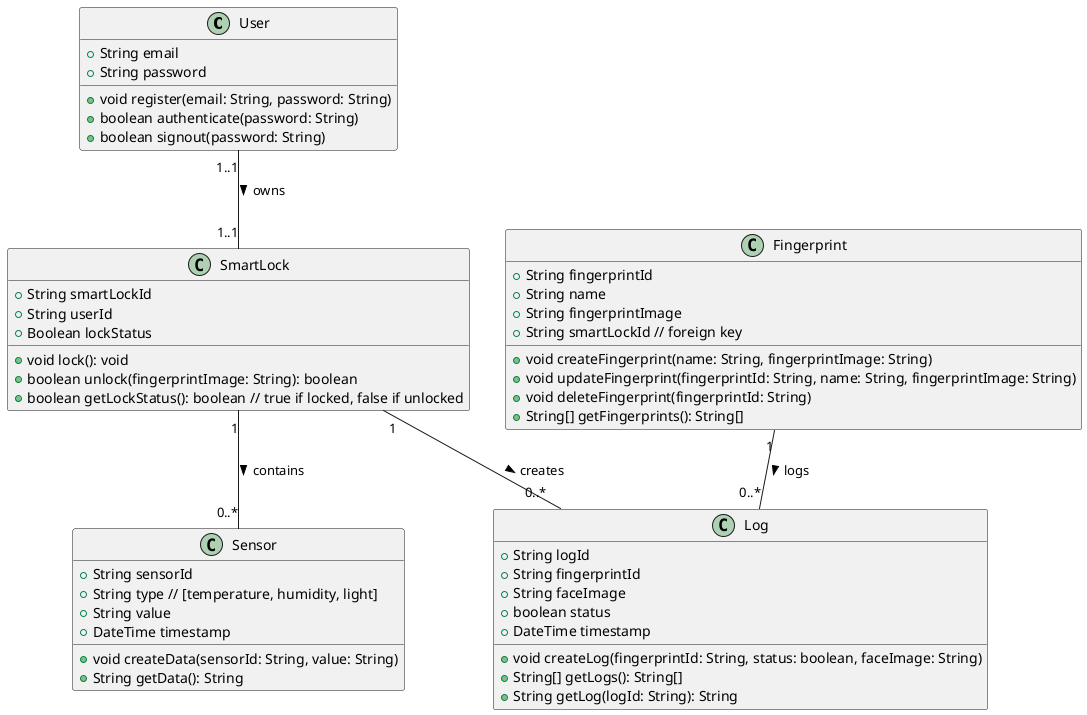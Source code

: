 @startuml Simplified-Smart-Lock
class User {
  +String email
  +String password
  +void register(email: String, password: String)
  +boolean authenticate(password: String)
  +boolean signout(password: String)
}

class SmartLock {
  +String smartLockId
  +String userId
  +Boolean lockStatus
  +void lock(): void
  +boolean unlock(fingerprintImage: String): boolean
  +boolean getLockStatus(): boolean // true if locked, false if unlocked
}

class Sensor {
  +String sensorId
  +String type // [temperature, humidity, light]
  +String value
  +DateTime timestamp
  +void createData(sensorId: String, value: String)
  +String getData(): String
}

class Log {
  +String logId
  +String fingerprintId
  +String faceImage
  +boolean status
  +DateTime timestamp
  +void createLog(fingerprintId: String, status: boolean, faceImage: String)
  +String[] getLogs(): String[]
  +String getLog(logId: String): String
}

class Fingerprint {
  +String fingerprintId
  +String name
  +String fingerprintImage
  +String smartLockId // foreign key
  +void createFingerprint(name: String, fingerprintImage: String)
  +void updateFingerprint(fingerprintId: String, name: String, fingerprintImage: String)
  +void deleteFingerprint(fingerprintId: String)
  +String[] getFingerprints(): String[]
}

User "1..1" -- "1..1" SmartLock : owns >
SmartLock "1" -- "0..*" Log : creates >
SmartLock "1" -- "0..*" Sensor : contains >
Fingerprint "1" -- "0..*" Log : logs >
@enduml
